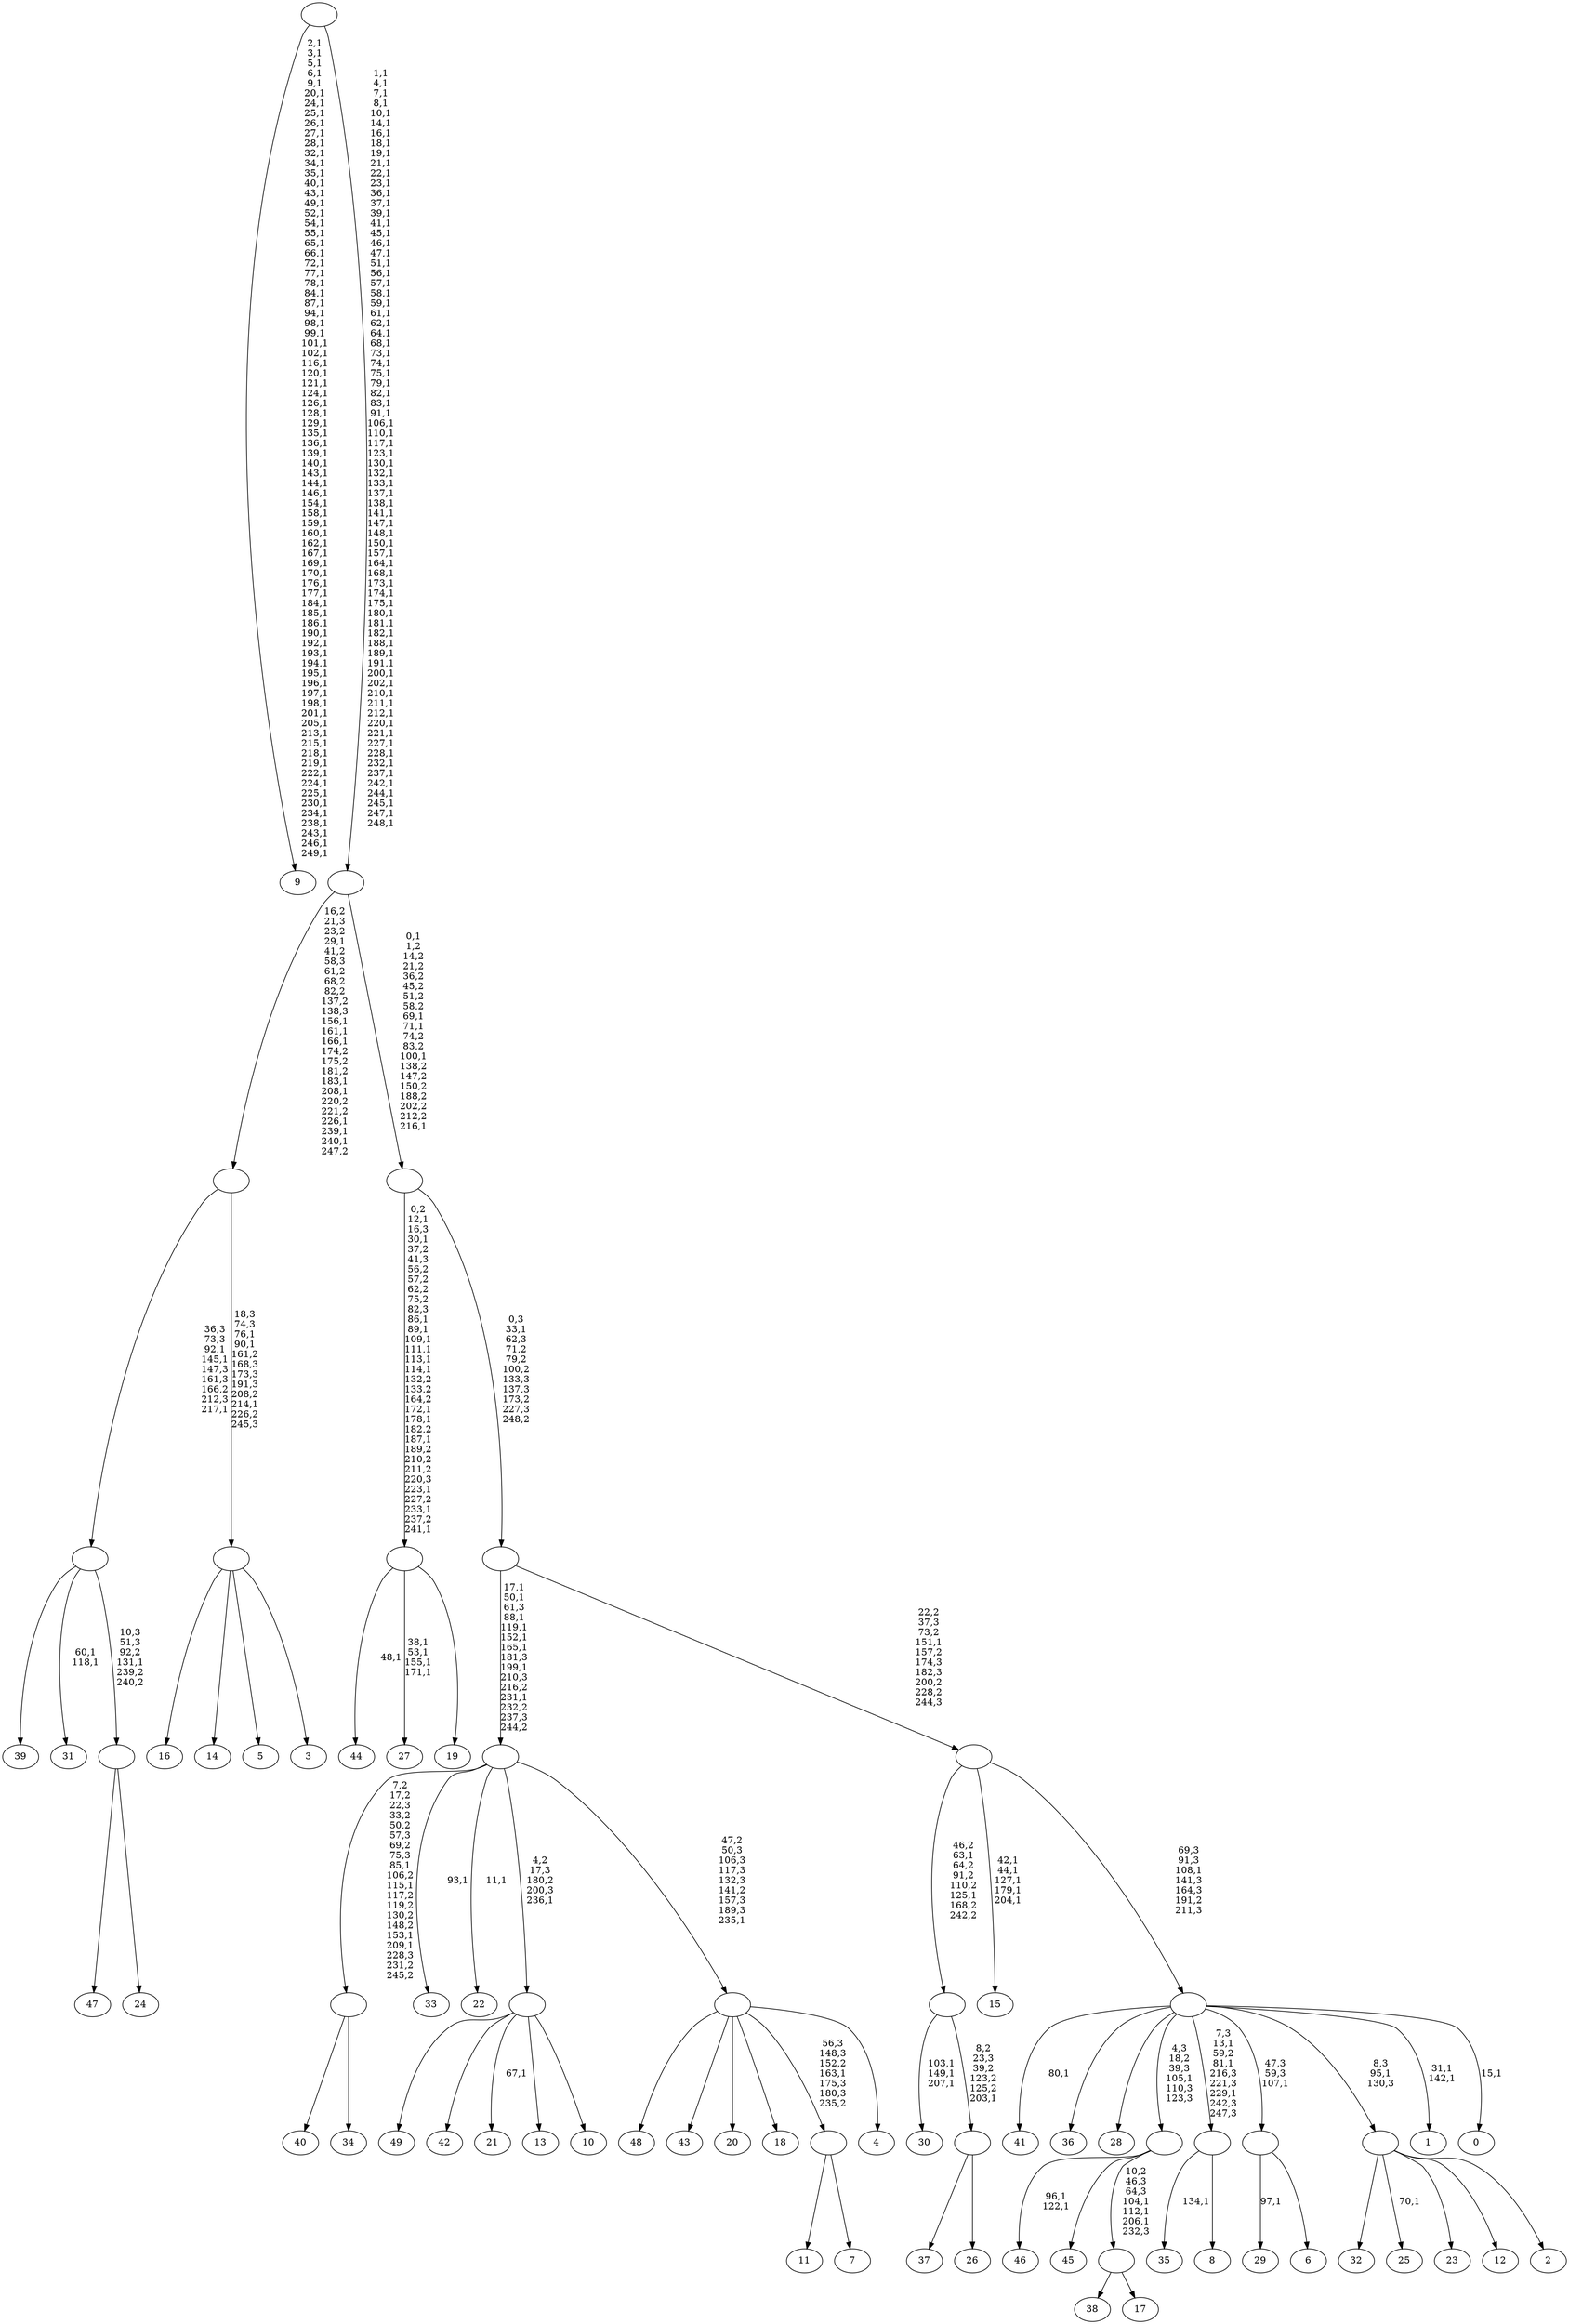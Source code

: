 digraph T {
	300 [label="49"]
	299 [label="48"]
	298 [label="47"]
	297 [label="46"]
	294 [label="45"]
	293 [label="44"]
	291 [label="43"]
	290 [label="42"]
	289 [label="41"]
	287 [label="40"]
	286 [label="39"]
	285 [label="38"]
	284 [label="37"]
	283 [label="36"]
	282 [label="35"]
	280 [label="34"]
	279 [label=""]
	275 [label="33"]
	273 [label="32"]
	272 [label="31"]
	269 [label="30"]
	265 [label="29"]
	263 [label="28"]
	262 [label="27"]
	257 [label="26"]
	256 [label=""]
	255 [label=""]
	253 [label="25"]
	251 [label="24"]
	250 [label=""]
	249 [label=""]
	246 [label="23"]
	245 [label="22"]
	243 [label="21"]
	241 [label="20"]
	240 [label="19"]
	239 [label=""]
	225 [label="18"]
	224 [label="17"]
	223 [label=""]
	220 [label=""]
	219 [label="16"]
	218 [label="15"]
	212 [label="14"]
	211 [label="13"]
	210 [label="12"]
	209 [label="11"]
	208 [label="10"]
	207 [label=""]
	206 [label="9"]
	123 [label="8"]
	122 [label=""]
	119 [label="7"]
	118 [label=""]
	117 [label="6"]
	116 [label=""]
	115 [label="5"]
	114 [label="4"]
	113 [label=""]
	112 [label=""]
	104 [label="3"]
	103 [label=""]
	100 [label=""]
	91 [label="2"]
	90 [label=""]
	89 [label="1"]
	86 [label="0"]
	84 [label=""]
	83 [label=""]
	82 [label=""]
	81 [label=""]
	76 [label=""]
	0 [label=""]
	279 -> 287 [label=""]
	279 -> 280 [label=""]
	256 -> 284 [label=""]
	256 -> 257 [label=""]
	255 -> 269 [label="103,1\n149,1\n207,1"]
	255 -> 256 [label="8,2\n23,3\n39,2\n123,2\n125,2\n203,1"]
	250 -> 298 [label=""]
	250 -> 251 [label=""]
	249 -> 272 [label="60,1\n118,1"]
	249 -> 286 [label=""]
	249 -> 250 [label="10,3\n51,3\n92,2\n131,1\n239,2\n240,2"]
	239 -> 262 [label="38,1\n53,1\n155,1\n171,1"]
	239 -> 293 [label="48,1"]
	239 -> 240 [label=""]
	223 -> 285 [label=""]
	223 -> 224 [label=""]
	220 -> 223 [label="10,2\n46,3\n64,3\n104,1\n112,1\n206,1\n232,3"]
	220 -> 297 [label="96,1\n122,1"]
	220 -> 294 [label=""]
	207 -> 243 [label="67,1"]
	207 -> 300 [label=""]
	207 -> 290 [label=""]
	207 -> 211 [label=""]
	207 -> 208 [label=""]
	122 -> 282 [label="134,1"]
	122 -> 123 [label=""]
	118 -> 209 [label=""]
	118 -> 119 [label=""]
	116 -> 265 [label="97,1"]
	116 -> 117 [label=""]
	113 -> 299 [label=""]
	113 -> 291 [label=""]
	113 -> 241 [label=""]
	113 -> 225 [label=""]
	113 -> 118 [label="56,3\n148,3\n152,2\n163,1\n175,3\n180,3\n235,2"]
	113 -> 114 [label=""]
	112 -> 245 [label="11,1"]
	112 -> 275 [label="93,1"]
	112 -> 279 [label="7,2\n17,2\n22,3\n33,2\n50,2\n57,3\n69,2\n75,3\n85,1\n106,2\n115,1\n117,2\n119,2\n130,2\n148,2\n153,1\n209,1\n228,3\n231,2\n245,2"]
	112 -> 207 [label="4,2\n17,3\n180,2\n200,3\n236,1"]
	112 -> 113 [label="47,2\n50,3\n106,3\n117,3\n132,3\n141,2\n157,3\n189,3\n235,1"]
	103 -> 219 [label=""]
	103 -> 212 [label=""]
	103 -> 115 [label=""]
	103 -> 104 [label=""]
	100 -> 103 [label="18,3\n74,3\n76,1\n90,1\n161,2\n168,3\n173,3\n191,3\n208,2\n214,1\n226,2\n245,3"]
	100 -> 249 [label="36,3\n73,3\n92,1\n145,1\n147,3\n161,3\n166,2\n212,3\n217,1"]
	90 -> 253 [label="70,1"]
	90 -> 273 [label=""]
	90 -> 246 [label=""]
	90 -> 210 [label=""]
	90 -> 91 [label=""]
	84 -> 86 [label="15,1"]
	84 -> 89 [label="31,1\n142,1"]
	84 -> 122 [label="7,3\n13,1\n59,2\n81,1\n216,3\n221,3\n229,1\n242,3\n247,3"]
	84 -> 289 [label="80,1"]
	84 -> 283 [label=""]
	84 -> 263 [label=""]
	84 -> 220 [label="4,3\n18,2\n39,3\n105,1\n110,3\n123,3"]
	84 -> 116 [label="47,3\n59,3\n107,1"]
	84 -> 90 [label="8,3\n95,1\n130,3"]
	83 -> 218 [label="42,1\n44,1\n127,1\n179,1\n204,1"]
	83 -> 255 [label="46,2\n63,1\n64,2\n91,2\n110,2\n125,1\n168,2\n242,2"]
	83 -> 84 [label="69,3\n91,3\n108,1\n141,3\n164,3\n191,2\n211,3"]
	82 -> 112 [label="17,1\n50,1\n61,3\n88,1\n119,1\n152,1\n165,1\n181,3\n199,1\n210,3\n216,2\n231,1\n232,2\n237,3\n244,2"]
	82 -> 83 [label="22,2\n37,3\n73,2\n151,1\n157,2\n174,3\n182,3\n200,2\n228,2\n244,3"]
	81 -> 239 [label="0,2\n12,1\n16,3\n30,1\n37,2\n41,3\n56,2\n57,2\n62,2\n75,2\n82,3\n86,1\n89,1\n109,1\n111,1\n113,1\n114,1\n132,2\n133,2\n164,2\n172,1\n178,1\n182,2\n187,1\n189,2\n210,2\n211,2\n220,3\n223,1\n227,2\n233,1\n237,2\n241,1"]
	81 -> 82 [label="0,3\n33,1\n62,3\n71,2\n79,2\n100,2\n133,3\n137,3\n173,2\n227,3\n248,2"]
	76 -> 81 [label="0,1\n1,2\n14,2\n21,2\n36,2\n45,2\n51,2\n58,2\n69,1\n71,1\n74,2\n83,2\n100,1\n138,2\n147,2\n150,2\n188,2\n202,2\n212,2\n216,1"]
	76 -> 100 [label="16,2\n21,3\n23,2\n29,1\n41,2\n58,3\n61,2\n68,2\n82,2\n137,2\n138,3\n156,1\n161,1\n166,1\n174,2\n175,2\n181,2\n183,1\n208,1\n220,2\n221,2\n226,1\n239,1\n240,1\n247,2"]
	0 -> 76 [label="1,1\n4,1\n7,1\n8,1\n10,1\n14,1\n16,1\n18,1\n19,1\n21,1\n22,1\n23,1\n36,1\n37,1\n39,1\n41,1\n45,1\n46,1\n47,1\n51,1\n56,1\n57,1\n58,1\n59,1\n61,1\n62,1\n64,1\n68,1\n73,1\n74,1\n75,1\n79,1\n82,1\n83,1\n91,1\n106,1\n110,1\n117,1\n123,1\n130,1\n132,1\n133,1\n137,1\n138,1\n141,1\n147,1\n148,1\n150,1\n157,1\n164,1\n168,1\n173,1\n174,1\n175,1\n180,1\n181,1\n182,1\n188,1\n189,1\n191,1\n200,1\n202,1\n210,1\n211,1\n212,1\n220,1\n221,1\n227,1\n228,1\n232,1\n237,1\n242,1\n244,1\n245,1\n247,1\n248,1"]
	0 -> 206 [label="2,1\n3,1\n5,1\n6,1\n9,1\n20,1\n24,1\n25,1\n26,1\n27,1\n28,1\n32,1\n34,1\n35,1\n40,1\n43,1\n49,1\n52,1\n54,1\n55,1\n65,1\n66,1\n72,1\n77,1\n78,1\n84,1\n87,1\n94,1\n98,1\n99,1\n101,1\n102,1\n116,1\n120,1\n121,1\n124,1\n126,1\n128,1\n129,1\n135,1\n136,1\n139,1\n140,1\n143,1\n144,1\n146,1\n154,1\n158,1\n159,1\n160,1\n162,1\n167,1\n169,1\n170,1\n176,1\n177,1\n184,1\n185,1\n186,1\n190,1\n192,1\n193,1\n194,1\n195,1\n196,1\n197,1\n198,1\n201,1\n205,1\n213,1\n215,1\n218,1\n219,1\n222,1\n224,1\n225,1\n230,1\n234,1\n238,1\n243,1\n246,1\n249,1"]
}
